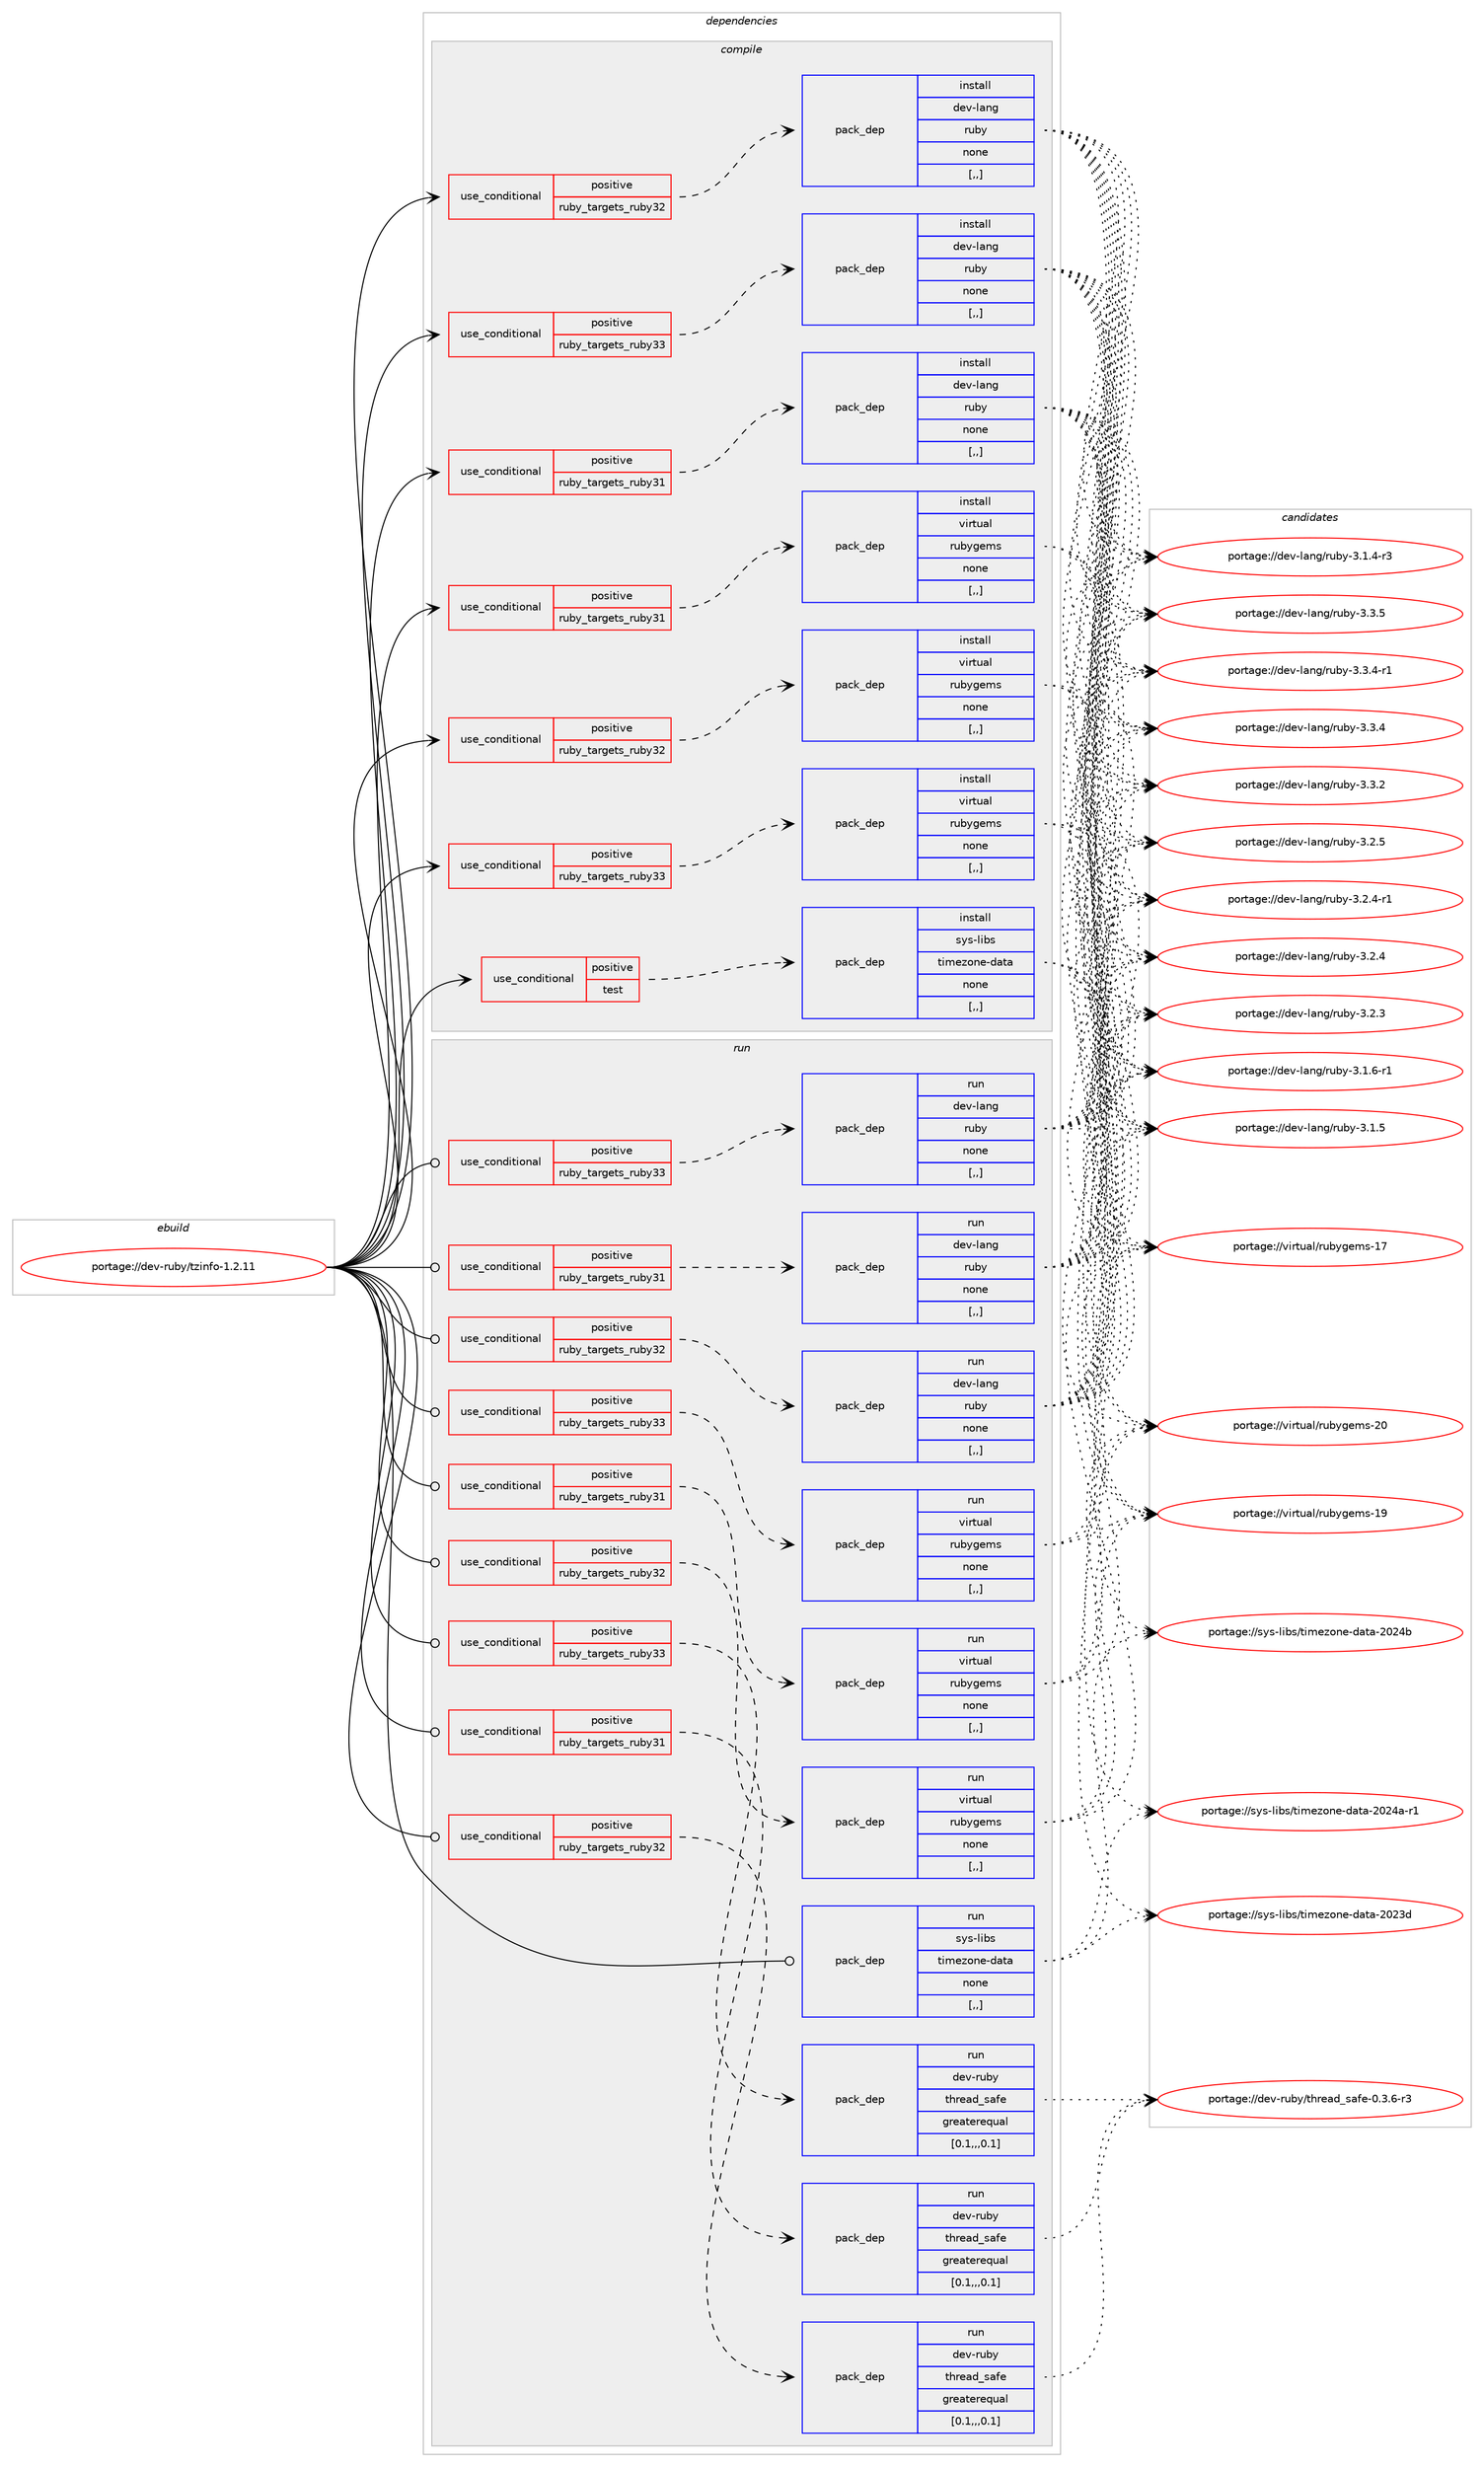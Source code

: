 digraph prolog {

# *************
# Graph options
# *************

newrank=true;
concentrate=true;
compound=true;
graph [rankdir=LR,fontname=Helvetica,fontsize=10,ranksep=1.5];#, ranksep=2.5, nodesep=0.2];
edge  [arrowhead=vee];
node  [fontname=Helvetica,fontsize=10];

# **********
# The ebuild
# **********

subgraph cluster_leftcol {
color=gray;
label=<<i>ebuild</i>>;
id [label="portage://dev-ruby/tzinfo-1.2.11", color=red, width=4, href="../dev-ruby/tzinfo-1.2.11.svg"];
}

# ****************
# The dependencies
# ****************

subgraph cluster_midcol {
color=gray;
label=<<i>dependencies</i>>;
subgraph cluster_compile {
fillcolor="#eeeeee";
style=filled;
label=<<i>compile</i>>;
subgraph cond189567 {
dependency703520 [label=<<TABLE BORDER="0" CELLBORDER="1" CELLSPACING="0" CELLPADDING="4"><TR><TD ROWSPAN="3" CELLPADDING="10">use_conditional</TD></TR><TR><TD>positive</TD></TR><TR><TD>ruby_targets_ruby31</TD></TR></TABLE>>, shape=none, color=red];
subgraph pack508969 {
dependency703521 [label=<<TABLE BORDER="0" CELLBORDER="1" CELLSPACING="0" CELLPADDING="4" WIDTH="220"><TR><TD ROWSPAN="6" CELLPADDING="30">pack_dep</TD></TR><TR><TD WIDTH="110">install</TD></TR><TR><TD>dev-lang</TD></TR><TR><TD>ruby</TD></TR><TR><TD>none</TD></TR><TR><TD>[,,]</TD></TR></TABLE>>, shape=none, color=blue];
}
dependency703520:e -> dependency703521:w [weight=20,style="dashed",arrowhead="vee"];
}
id:e -> dependency703520:w [weight=20,style="solid",arrowhead="vee"];
subgraph cond189568 {
dependency703522 [label=<<TABLE BORDER="0" CELLBORDER="1" CELLSPACING="0" CELLPADDING="4"><TR><TD ROWSPAN="3" CELLPADDING="10">use_conditional</TD></TR><TR><TD>positive</TD></TR><TR><TD>ruby_targets_ruby31</TD></TR></TABLE>>, shape=none, color=red];
subgraph pack508970 {
dependency703523 [label=<<TABLE BORDER="0" CELLBORDER="1" CELLSPACING="0" CELLPADDING="4" WIDTH="220"><TR><TD ROWSPAN="6" CELLPADDING="30">pack_dep</TD></TR><TR><TD WIDTH="110">install</TD></TR><TR><TD>virtual</TD></TR><TR><TD>rubygems</TD></TR><TR><TD>none</TD></TR><TR><TD>[,,]</TD></TR></TABLE>>, shape=none, color=blue];
}
dependency703522:e -> dependency703523:w [weight=20,style="dashed",arrowhead="vee"];
}
id:e -> dependency703522:w [weight=20,style="solid",arrowhead="vee"];
subgraph cond189569 {
dependency703524 [label=<<TABLE BORDER="0" CELLBORDER="1" CELLSPACING="0" CELLPADDING="4"><TR><TD ROWSPAN="3" CELLPADDING="10">use_conditional</TD></TR><TR><TD>positive</TD></TR><TR><TD>ruby_targets_ruby32</TD></TR></TABLE>>, shape=none, color=red];
subgraph pack508971 {
dependency703525 [label=<<TABLE BORDER="0" CELLBORDER="1" CELLSPACING="0" CELLPADDING="4" WIDTH="220"><TR><TD ROWSPAN="6" CELLPADDING="30">pack_dep</TD></TR><TR><TD WIDTH="110">install</TD></TR><TR><TD>dev-lang</TD></TR><TR><TD>ruby</TD></TR><TR><TD>none</TD></TR><TR><TD>[,,]</TD></TR></TABLE>>, shape=none, color=blue];
}
dependency703524:e -> dependency703525:w [weight=20,style="dashed",arrowhead="vee"];
}
id:e -> dependency703524:w [weight=20,style="solid",arrowhead="vee"];
subgraph cond189570 {
dependency703526 [label=<<TABLE BORDER="0" CELLBORDER="1" CELLSPACING="0" CELLPADDING="4"><TR><TD ROWSPAN="3" CELLPADDING="10">use_conditional</TD></TR><TR><TD>positive</TD></TR><TR><TD>ruby_targets_ruby32</TD></TR></TABLE>>, shape=none, color=red];
subgraph pack508972 {
dependency703527 [label=<<TABLE BORDER="0" CELLBORDER="1" CELLSPACING="0" CELLPADDING="4" WIDTH="220"><TR><TD ROWSPAN="6" CELLPADDING="30">pack_dep</TD></TR><TR><TD WIDTH="110">install</TD></TR><TR><TD>virtual</TD></TR><TR><TD>rubygems</TD></TR><TR><TD>none</TD></TR><TR><TD>[,,]</TD></TR></TABLE>>, shape=none, color=blue];
}
dependency703526:e -> dependency703527:w [weight=20,style="dashed",arrowhead="vee"];
}
id:e -> dependency703526:w [weight=20,style="solid",arrowhead="vee"];
subgraph cond189571 {
dependency703528 [label=<<TABLE BORDER="0" CELLBORDER="1" CELLSPACING="0" CELLPADDING="4"><TR><TD ROWSPAN="3" CELLPADDING="10">use_conditional</TD></TR><TR><TD>positive</TD></TR><TR><TD>ruby_targets_ruby33</TD></TR></TABLE>>, shape=none, color=red];
subgraph pack508973 {
dependency703529 [label=<<TABLE BORDER="0" CELLBORDER="1" CELLSPACING="0" CELLPADDING="4" WIDTH="220"><TR><TD ROWSPAN="6" CELLPADDING="30">pack_dep</TD></TR><TR><TD WIDTH="110">install</TD></TR><TR><TD>dev-lang</TD></TR><TR><TD>ruby</TD></TR><TR><TD>none</TD></TR><TR><TD>[,,]</TD></TR></TABLE>>, shape=none, color=blue];
}
dependency703528:e -> dependency703529:w [weight=20,style="dashed",arrowhead="vee"];
}
id:e -> dependency703528:w [weight=20,style="solid",arrowhead="vee"];
subgraph cond189572 {
dependency703530 [label=<<TABLE BORDER="0" CELLBORDER="1" CELLSPACING="0" CELLPADDING="4"><TR><TD ROWSPAN="3" CELLPADDING="10">use_conditional</TD></TR><TR><TD>positive</TD></TR><TR><TD>ruby_targets_ruby33</TD></TR></TABLE>>, shape=none, color=red];
subgraph pack508974 {
dependency703531 [label=<<TABLE BORDER="0" CELLBORDER="1" CELLSPACING="0" CELLPADDING="4" WIDTH="220"><TR><TD ROWSPAN="6" CELLPADDING="30">pack_dep</TD></TR><TR><TD WIDTH="110">install</TD></TR><TR><TD>virtual</TD></TR><TR><TD>rubygems</TD></TR><TR><TD>none</TD></TR><TR><TD>[,,]</TD></TR></TABLE>>, shape=none, color=blue];
}
dependency703530:e -> dependency703531:w [weight=20,style="dashed",arrowhead="vee"];
}
id:e -> dependency703530:w [weight=20,style="solid",arrowhead="vee"];
subgraph cond189573 {
dependency703532 [label=<<TABLE BORDER="0" CELLBORDER="1" CELLSPACING="0" CELLPADDING="4"><TR><TD ROWSPAN="3" CELLPADDING="10">use_conditional</TD></TR><TR><TD>positive</TD></TR><TR><TD>test</TD></TR></TABLE>>, shape=none, color=red];
subgraph pack508975 {
dependency703533 [label=<<TABLE BORDER="0" CELLBORDER="1" CELLSPACING="0" CELLPADDING="4" WIDTH="220"><TR><TD ROWSPAN="6" CELLPADDING="30">pack_dep</TD></TR><TR><TD WIDTH="110">install</TD></TR><TR><TD>sys-libs</TD></TR><TR><TD>timezone-data</TD></TR><TR><TD>none</TD></TR><TR><TD>[,,]</TD></TR></TABLE>>, shape=none, color=blue];
}
dependency703532:e -> dependency703533:w [weight=20,style="dashed",arrowhead="vee"];
}
id:e -> dependency703532:w [weight=20,style="solid",arrowhead="vee"];
}
subgraph cluster_compileandrun {
fillcolor="#eeeeee";
style=filled;
label=<<i>compile and run</i>>;
}
subgraph cluster_run {
fillcolor="#eeeeee";
style=filled;
label=<<i>run</i>>;
subgraph cond189574 {
dependency703534 [label=<<TABLE BORDER="0" CELLBORDER="1" CELLSPACING="0" CELLPADDING="4"><TR><TD ROWSPAN="3" CELLPADDING="10">use_conditional</TD></TR><TR><TD>positive</TD></TR><TR><TD>ruby_targets_ruby31</TD></TR></TABLE>>, shape=none, color=red];
subgraph pack508976 {
dependency703535 [label=<<TABLE BORDER="0" CELLBORDER="1" CELLSPACING="0" CELLPADDING="4" WIDTH="220"><TR><TD ROWSPAN="6" CELLPADDING="30">pack_dep</TD></TR><TR><TD WIDTH="110">run</TD></TR><TR><TD>dev-lang</TD></TR><TR><TD>ruby</TD></TR><TR><TD>none</TD></TR><TR><TD>[,,]</TD></TR></TABLE>>, shape=none, color=blue];
}
dependency703534:e -> dependency703535:w [weight=20,style="dashed",arrowhead="vee"];
}
id:e -> dependency703534:w [weight=20,style="solid",arrowhead="odot"];
subgraph cond189575 {
dependency703536 [label=<<TABLE BORDER="0" CELLBORDER="1" CELLSPACING="0" CELLPADDING="4"><TR><TD ROWSPAN="3" CELLPADDING="10">use_conditional</TD></TR><TR><TD>positive</TD></TR><TR><TD>ruby_targets_ruby31</TD></TR></TABLE>>, shape=none, color=red];
subgraph pack508977 {
dependency703537 [label=<<TABLE BORDER="0" CELLBORDER="1" CELLSPACING="0" CELLPADDING="4" WIDTH="220"><TR><TD ROWSPAN="6" CELLPADDING="30">pack_dep</TD></TR><TR><TD WIDTH="110">run</TD></TR><TR><TD>dev-ruby</TD></TR><TR><TD>thread_safe</TD></TR><TR><TD>greaterequal</TD></TR><TR><TD>[0.1,,,0.1]</TD></TR></TABLE>>, shape=none, color=blue];
}
dependency703536:e -> dependency703537:w [weight=20,style="dashed",arrowhead="vee"];
}
id:e -> dependency703536:w [weight=20,style="solid",arrowhead="odot"];
subgraph cond189576 {
dependency703538 [label=<<TABLE BORDER="0" CELLBORDER="1" CELLSPACING="0" CELLPADDING="4"><TR><TD ROWSPAN="3" CELLPADDING="10">use_conditional</TD></TR><TR><TD>positive</TD></TR><TR><TD>ruby_targets_ruby31</TD></TR></TABLE>>, shape=none, color=red];
subgraph pack508978 {
dependency703539 [label=<<TABLE BORDER="0" CELLBORDER="1" CELLSPACING="0" CELLPADDING="4" WIDTH="220"><TR><TD ROWSPAN="6" CELLPADDING="30">pack_dep</TD></TR><TR><TD WIDTH="110">run</TD></TR><TR><TD>virtual</TD></TR><TR><TD>rubygems</TD></TR><TR><TD>none</TD></TR><TR><TD>[,,]</TD></TR></TABLE>>, shape=none, color=blue];
}
dependency703538:e -> dependency703539:w [weight=20,style="dashed",arrowhead="vee"];
}
id:e -> dependency703538:w [weight=20,style="solid",arrowhead="odot"];
subgraph cond189577 {
dependency703540 [label=<<TABLE BORDER="0" CELLBORDER="1" CELLSPACING="0" CELLPADDING="4"><TR><TD ROWSPAN="3" CELLPADDING="10">use_conditional</TD></TR><TR><TD>positive</TD></TR><TR><TD>ruby_targets_ruby32</TD></TR></TABLE>>, shape=none, color=red];
subgraph pack508979 {
dependency703541 [label=<<TABLE BORDER="0" CELLBORDER="1" CELLSPACING="0" CELLPADDING="4" WIDTH="220"><TR><TD ROWSPAN="6" CELLPADDING="30">pack_dep</TD></TR><TR><TD WIDTH="110">run</TD></TR><TR><TD>dev-lang</TD></TR><TR><TD>ruby</TD></TR><TR><TD>none</TD></TR><TR><TD>[,,]</TD></TR></TABLE>>, shape=none, color=blue];
}
dependency703540:e -> dependency703541:w [weight=20,style="dashed",arrowhead="vee"];
}
id:e -> dependency703540:w [weight=20,style="solid",arrowhead="odot"];
subgraph cond189578 {
dependency703542 [label=<<TABLE BORDER="0" CELLBORDER="1" CELLSPACING="0" CELLPADDING="4"><TR><TD ROWSPAN="3" CELLPADDING="10">use_conditional</TD></TR><TR><TD>positive</TD></TR><TR><TD>ruby_targets_ruby32</TD></TR></TABLE>>, shape=none, color=red];
subgraph pack508980 {
dependency703543 [label=<<TABLE BORDER="0" CELLBORDER="1" CELLSPACING="0" CELLPADDING="4" WIDTH="220"><TR><TD ROWSPAN="6" CELLPADDING="30">pack_dep</TD></TR><TR><TD WIDTH="110">run</TD></TR><TR><TD>dev-ruby</TD></TR><TR><TD>thread_safe</TD></TR><TR><TD>greaterequal</TD></TR><TR><TD>[0.1,,,0.1]</TD></TR></TABLE>>, shape=none, color=blue];
}
dependency703542:e -> dependency703543:w [weight=20,style="dashed",arrowhead="vee"];
}
id:e -> dependency703542:w [weight=20,style="solid",arrowhead="odot"];
subgraph cond189579 {
dependency703544 [label=<<TABLE BORDER="0" CELLBORDER="1" CELLSPACING="0" CELLPADDING="4"><TR><TD ROWSPAN="3" CELLPADDING="10">use_conditional</TD></TR><TR><TD>positive</TD></TR><TR><TD>ruby_targets_ruby32</TD></TR></TABLE>>, shape=none, color=red];
subgraph pack508981 {
dependency703545 [label=<<TABLE BORDER="0" CELLBORDER="1" CELLSPACING="0" CELLPADDING="4" WIDTH="220"><TR><TD ROWSPAN="6" CELLPADDING="30">pack_dep</TD></TR><TR><TD WIDTH="110">run</TD></TR><TR><TD>virtual</TD></TR><TR><TD>rubygems</TD></TR><TR><TD>none</TD></TR><TR><TD>[,,]</TD></TR></TABLE>>, shape=none, color=blue];
}
dependency703544:e -> dependency703545:w [weight=20,style="dashed",arrowhead="vee"];
}
id:e -> dependency703544:w [weight=20,style="solid",arrowhead="odot"];
subgraph cond189580 {
dependency703546 [label=<<TABLE BORDER="0" CELLBORDER="1" CELLSPACING="0" CELLPADDING="4"><TR><TD ROWSPAN="3" CELLPADDING="10">use_conditional</TD></TR><TR><TD>positive</TD></TR><TR><TD>ruby_targets_ruby33</TD></TR></TABLE>>, shape=none, color=red];
subgraph pack508982 {
dependency703547 [label=<<TABLE BORDER="0" CELLBORDER="1" CELLSPACING="0" CELLPADDING="4" WIDTH="220"><TR><TD ROWSPAN="6" CELLPADDING="30">pack_dep</TD></TR><TR><TD WIDTH="110">run</TD></TR><TR><TD>dev-lang</TD></TR><TR><TD>ruby</TD></TR><TR><TD>none</TD></TR><TR><TD>[,,]</TD></TR></TABLE>>, shape=none, color=blue];
}
dependency703546:e -> dependency703547:w [weight=20,style="dashed",arrowhead="vee"];
}
id:e -> dependency703546:w [weight=20,style="solid",arrowhead="odot"];
subgraph cond189581 {
dependency703548 [label=<<TABLE BORDER="0" CELLBORDER="1" CELLSPACING="0" CELLPADDING="4"><TR><TD ROWSPAN="3" CELLPADDING="10">use_conditional</TD></TR><TR><TD>positive</TD></TR><TR><TD>ruby_targets_ruby33</TD></TR></TABLE>>, shape=none, color=red];
subgraph pack508983 {
dependency703549 [label=<<TABLE BORDER="0" CELLBORDER="1" CELLSPACING="0" CELLPADDING="4" WIDTH="220"><TR><TD ROWSPAN="6" CELLPADDING="30">pack_dep</TD></TR><TR><TD WIDTH="110">run</TD></TR><TR><TD>dev-ruby</TD></TR><TR><TD>thread_safe</TD></TR><TR><TD>greaterequal</TD></TR><TR><TD>[0.1,,,0.1]</TD></TR></TABLE>>, shape=none, color=blue];
}
dependency703548:e -> dependency703549:w [weight=20,style="dashed",arrowhead="vee"];
}
id:e -> dependency703548:w [weight=20,style="solid",arrowhead="odot"];
subgraph cond189582 {
dependency703550 [label=<<TABLE BORDER="0" CELLBORDER="1" CELLSPACING="0" CELLPADDING="4"><TR><TD ROWSPAN="3" CELLPADDING="10">use_conditional</TD></TR><TR><TD>positive</TD></TR><TR><TD>ruby_targets_ruby33</TD></TR></TABLE>>, shape=none, color=red];
subgraph pack508984 {
dependency703551 [label=<<TABLE BORDER="0" CELLBORDER="1" CELLSPACING="0" CELLPADDING="4" WIDTH="220"><TR><TD ROWSPAN="6" CELLPADDING="30">pack_dep</TD></TR><TR><TD WIDTH="110">run</TD></TR><TR><TD>virtual</TD></TR><TR><TD>rubygems</TD></TR><TR><TD>none</TD></TR><TR><TD>[,,]</TD></TR></TABLE>>, shape=none, color=blue];
}
dependency703550:e -> dependency703551:w [weight=20,style="dashed",arrowhead="vee"];
}
id:e -> dependency703550:w [weight=20,style="solid",arrowhead="odot"];
subgraph pack508985 {
dependency703552 [label=<<TABLE BORDER="0" CELLBORDER="1" CELLSPACING="0" CELLPADDING="4" WIDTH="220"><TR><TD ROWSPAN="6" CELLPADDING="30">pack_dep</TD></TR><TR><TD WIDTH="110">run</TD></TR><TR><TD>sys-libs</TD></TR><TR><TD>timezone-data</TD></TR><TR><TD>none</TD></TR><TR><TD>[,,]</TD></TR></TABLE>>, shape=none, color=blue];
}
id:e -> dependency703552:w [weight=20,style="solid",arrowhead="odot"];
}
}

# **************
# The candidates
# **************

subgraph cluster_choices {
rank=same;
color=gray;
label=<<i>candidates</i>>;

subgraph choice508969 {
color=black;
nodesep=1;
choice10010111845108971101034711411798121455146514653 [label="portage://dev-lang/ruby-3.3.5", color=red, width=4,href="../dev-lang/ruby-3.3.5.svg"];
choice100101118451089711010347114117981214551465146524511449 [label="portage://dev-lang/ruby-3.3.4-r1", color=red, width=4,href="../dev-lang/ruby-3.3.4-r1.svg"];
choice10010111845108971101034711411798121455146514652 [label="portage://dev-lang/ruby-3.3.4", color=red, width=4,href="../dev-lang/ruby-3.3.4.svg"];
choice10010111845108971101034711411798121455146514650 [label="portage://dev-lang/ruby-3.3.2", color=red, width=4,href="../dev-lang/ruby-3.3.2.svg"];
choice10010111845108971101034711411798121455146504653 [label="portage://dev-lang/ruby-3.2.5", color=red, width=4,href="../dev-lang/ruby-3.2.5.svg"];
choice100101118451089711010347114117981214551465046524511449 [label="portage://dev-lang/ruby-3.2.4-r1", color=red, width=4,href="../dev-lang/ruby-3.2.4-r1.svg"];
choice10010111845108971101034711411798121455146504652 [label="portage://dev-lang/ruby-3.2.4", color=red, width=4,href="../dev-lang/ruby-3.2.4.svg"];
choice10010111845108971101034711411798121455146504651 [label="portage://dev-lang/ruby-3.2.3", color=red, width=4,href="../dev-lang/ruby-3.2.3.svg"];
choice100101118451089711010347114117981214551464946544511449 [label="portage://dev-lang/ruby-3.1.6-r1", color=red, width=4,href="../dev-lang/ruby-3.1.6-r1.svg"];
choice10010111845108971101034711411798121455146494653 [label="portage://dev-lang/ruby-3.1.5", color=red, width=4,href="../dev-lang/ruby-3.1.5.svg"];
choice100101118451089711010347114117981214551464946524511451 [label="portage://dev-lang/ruby-3.1.4-r3", color=red, width=4,href="../dev-lang/ruby-3.1.4-r3.svg"];
dependency703521:e -> choice10010111845108971101034711411798121455146514653:w [style=dotted,weight="100"];
dependency703521:e -> choice100101118451089711010347114117981214551465146524511449:w [style=dotted,weight="100"];
dependency703521:e -> choice10010111845108971101034711411798121455146514652:w [style=dotted,weight="100"];
dependency703521:e -> choice10010111845108971101034711411798121455146514650:w [style=dotted,weight="100"];
dependency703521:e -> choice10010111845108971101034711411798121455146504653:w [style=dotted,weight="100"];
dependency703521:e -> choice100101118451089711010347114117981214551465046524511449:w [style=dotted,weight="100"];
dependency703521:e -> choice10010111845108971101034711411798121455146504652:w [style=dotted,weight="100"];
dependency703521:e -> choice10010111845108971101034711411798121455146504651:w [style=dotted,weight="100"];
dependency703521:e -> choice100101118451089711010347114117981214551464946544511449:w [style=dotted,weight="100"];
dependency703521:e -> choice10010111845108971101034711411798121455146494653:w [style=dotted,weight="100"];
dependency703521:e -> choice100101118451089711010347114117981214551464946524511451:w [style=dotted,weight="100"];
}
subgraph choice508970 {
color=black;
nodesep=1;
choice118105114116117971084711411798121103101109115455048 [label="portage://virtual/rubygems-20", color=red, width=4,href="../virtual/rubygems-20.svg"];
choice118105114116117971084711411798121103101109115454957 [label="portage://virtual/rubygems-19", color=red, width=4,href="../virtual/rubygems-19.svg"];
choice118105114116117971084711411798121103101109115454955 [label="portage://virtual/rubygems-17", color=red, width=4,href="../virtual/rubygems-17.svg"];
dependency703523:e -> choice118105114116117971084711411798121103101109115455048:w [style=dotted,weight="100"];
dependency703523:e -> choice118105114116117971084711411798121103101109115454957:w [style=dotted,weight="100"];
dependency703523:e -> choice118105114116117971084711411798121103101109115454955:w [style=dotted,weight="100"];
}
subgraph choice508971 {
color=black;
nodesep=1;
choice10010111845108971101034711411798121455146514653 [label="portage://dev-lang/ruby-3.3.5", color=red, width=4,href="../dev-lang/ruby-3.3.5.svg"];
choice100101118451089711010347114117981214551465146524511449 [label="portage://dev-lang/ruby-3.3.4-r1", color=red, width=4,href="../dev-lang/ruby-3.3.4-r1.svg"];
choice10010111845108971101034711411798121455146514652 [label="portage://dev-lang/ruby-3.3.4", color=red, width=4,href="../dev-lang/ruby-3.3.4.svg"];
choice10010111845108971101034711411798121455146514650 [label="portage://dev-lang/ruby-3.3.2", color=red, width=4,href="../dev-lang/ruby-3.3.2.svg"];
choice10010111845108971101034711411798121455146504653 [label="portage://dev-lang/ruby-3.2.5", color=red, width=4,href="../dev-lang/ruby-3.2.5.svg"];
choice100101118451089711010347114117981214551465046524511449 [label="portage://dev-lang/ruby-3.2.4-r1", color=red, width=4,href="../dev-lang/ruby-3.2.4-r1.svg"];
choice10010111845108971101034711411798121455146504652 [label="portage://dev-lang/ruby-3.2.4", color=red, width=4,href="../dev-lang/ruby-3.2.4.svg"];
choice10010111845108971101034711411798121455146504651 [label="portage://dev-lang/ruby-3.2.3", color=red, width=4,href="../dev-lang/ruby-3.2.3.svg"];
choice100101118451089711010347114117981214551464946544511449 [label="portage://dev-lang/ruby-3.1.6-r1", color=red, width=4,href="../dev-lang/ruby-3.1.6-r1.svg"];
choice10010111845108971101034711411798121455146494653 [label="portage://dev-lang/ruby-3.1.5", color=red, width=4,href="../dev-lang/ruby-3.1.5.svg"];
choice100101118451089711010347114117981214551464946524511451 [label="portage://dev-lang/ruby-3.1.4-r3", color=red, width=4,href="../dev-lang/ruby-3.1.4-r3.svg"];
dependency703525:e -> choice10010111845108971101034711411798121455146514653:w [style=dotted,weight="100"];
dependency703525:e -> choice100101118451089711010347114117981214551465146524511449:w [style=dotted,weight="100"];
dependency703525:e -> choice10010111845108971101034711411798121455146514652:w [style=dotted,weight="100"];
dependency703525:e -> choice10010111845108971101034711411798121455146514650:w [style=dotted,weight="100"];
dependency703525:e -> choice10010111845108971101034711411798121455146504653:w [style=dotted,weight="100"];
dependency703525:e -> choice100101118451089711010347114117981214551465046524511449:w [style=dotted,weight="100"];
dependency703525:e -> choice10010111845108971101034711411798121455146504652:w [style=dotted,weight="100"];
dependency703525:e -> choice10010111845108971101034711411798121455146504651:w [style=dotted,weight="100"];
dependency703525:e -> choice100101118451089711010347114117981214551464946544511449:w [style=dotted,weight="100"];
dependency703525:e -> choice10010111845108971101034711411798121455146494653:w [style=dotted,weight="100"];
dependency703525:e -> choice100101118451089711010347114117981214551464946524511451:w [style=dotted,weight="100"];
}
subgraph choice508972 {
color=black;
nodesep=1;
choice118105114116117971084711411798121103101109115455048 [label="portage://virtual/rubygems-20", color=red, width=4,href="../virtual/rubygems-20.svg"];
choice118105114116117971084711411798121103101109115454957 [label="portage://virtual/rubygems-19", color=red, width=4,href="../virtual/rubygems-19.svg"];
choice118105114116117971084711411798121103101109115454955 [label="portage://virtual/rubygems-17", color=red, width=4,href="../virtual/rubygems-17.svg"];
dependency703527:e -> choice118105114116117971084711411798121103101109115455048:w [style=dotted,weight="100"];
dependency703527:e -> choice118105114116117971084711411798121103101109115454957:w [style=dotted,weight="100"];
dependency703527:e -> choice118105114116117971084711411798121103101109115454955:w [style=dotted,weight="100"];
}
subgraph choice508973 {
color=black;
nodesep=1;
choice10010111845108971101034711411798121455146514653 [label="portage://dev-lang/ruby-3.3.5", color=red, width=4,href="../dev-lang/ruby-3.3.5.svg"];
choice100101118451089711010347114117981214551465146524511449 [label="portage://dev-lang/ruby-3.3.4-r1", color=red, width=4,href="../dev-lang/ruby-3.3.4-r1.svg"];
choice10010111845108971101034711411798121455146514652 [label="portage://dev-lang/ruby-3.3.4", color=red, width=4,href="../dev-lang/ruby-3.3.4.svg"];
choice10010111845108971101034711411798121455146514650 [label="portage://dev-lang/ruby-3.3.2", color=red, width=4,href="../dev-lang/ruby-3.3.2.svg"];
choice10010111845108971101034711411798121455146504653 [label="portage://dev-lang/ruby-3.2.5", color=red, width=4,href="../dev-lang/ruby-3.2.5.svg"];
choice100101118451089711010347114117981214551465046524511449 [label="portage://dev-lang/ruby-3.2.4-r1", color=red, width=4,href="../dev-lang/ruby-3.2.4-r1.svg"];
choice10010111845108971101034711411798121455146504652 [label="portage://dev-lang/ruby-3.2.4", color=red, width=4,href="../dev-lang/ruby-3.2.4.svg"];
choice10010111845108971101034711411798121455146504651 [label="portage://dev-lang/ruby-3.2.3", color=red, width=4,href="../dev-lang/ruby-3.2.3.svg"];
choice100101118451089711010347114117981214551464946544511449 [label="portage://dev-lang/ruby-3.1.6-r1", color=red, width=4,href="../dev-lang/ruby-3.1.6-r1.svg"];
choice10010111845108971101034711411798121455146494653 [label="portage://dev-lang/ruby-3.1.5", color=red, width=4,href="../dev-lang/ruby-3.1.5.svg"];
choice100101118451089711010347114117981214551464946524511451 [label="portage://dev-lang/ruby-3.1.4-r3", color=red, width=4,href="../dev-lang/ruby-3.1.4-r3.svg"];
dependency703529:e -> choice10010111845108971101034711411798121455146514653:w [style=dotted,weight="100"];
dependency703529:e -> choice100101118451089711010347114117981214551465146524511449:w [style=dotted,weight="100"];
dependency703529:e -> choice10010111845108971101034711411798121455146514652:w [style=dotted,weight="100"];
dependency703529:e -> choice10010111845108971101034711411798121455146514650:w [style=dotted,weight="100"];
dependency703529:e -> choice10010111845108971101034711411798121455146504653:w [style=dotted,weight="100"];
dependency703529:e -> choice100101118451089711010347114117981214551465046524511449:w [style=dotted,weight="100"];
dependency703529:e -> choice10010111845108971101034711411798121455146504652:w [style=dotted,weight="100"];
dependency703529:e -> choice10010111845108971101034711411798121455146504651:w [style=dotted,weight="100"];
dependency703529:e -> choice100101118451089711010347114117981214551464946544511449:w [style=dotted,weight="100"];
dependency703529:e -> choice10010111845108971101034711411798121455146494653:w [style=dotted,weight="100"];
dependency703529:e -> choice100101118451089711010347114117981214551464946524511451:w [style=dotted,weight="100"];
}
subgraph choice508974 {
color=black;
nodesep=1;
choice118105114116117971084711411798121103101109115455048 [label="portage://virtual/rubygems-20", color=red, width=4,href="../virtual/rubygems-20.svg"];
choice118105114116117971084711411798121103101109115454957 [label="portage://virtual/rubygems-19", color=red, width=4,href="../virtual/rubygems-19.svg"];
choice118105114116117971084711411798121103101109115454955 [label="portage://virtual/rubygems-17", color=red, width=4,href="../virtual/rubygems-17.svg"];
dependency703531:e -> choice118105114116117971084711411798121103101109115455048:w [style=dotted,weight="100"];
dependency703531:e -> choice118105114116117971084711411798121103101109115454957:w [style=dotted,weight="100"];
dependency703531:e -> choice118105114116117971084711411798121103101109115454955:w [style=dotted,weight="100"];
}
subgraph choice508975 {
color=black;
nodesep=1;
choice115121115451081059811547116105109101122111110101451009711697455048505298 [label="portage://sys-libs/timezone-data-2024b", color=red, width=4,href="../sys-libs/timezone-data-2024b.svg"];
choice1151211154510810598115471161051091011221111101014510097116974550485052974511449 [label="portage://sys-libs/timezone-data-2024a-r1", color=red, width=4,href="../sys-libs/timezone-data-2024a-r1.svg"];
choice1151211154510810598115471161051091011221111101014510097116974550485051100 [label="portage://sys-libs/timezone-data-2023d", color=red, width=4,href="../sys-libs/timezone-data-2023d.svg"];
dependency703533:e -> choice115121115451081059811547116105109101122111110101451009711697455048505298:w [style=dotted,weight="100"];
dependency703533:e -> choice1151211154510810598115471161051091011221111101014510097116974550485052974511449:w [style=dotted,weight="100"];
dependency703533:e -> choice1151211154510810598115471161051091011221111101014510097116974550485051100:w [style=dotted,weight="100"];
}
subgraph choice508976 {
color=black;
nodesep=1;
choice10010111845108971101034711411798121455146514653 [label="portage://dev-lang/ruby-3.3.5", color=red, width=4,href="../dev-lang/ruby-3.3.5.svg"];
choice100101118451089711010347114117981214551465146524511449 [label="portage://dev-lang/ruby-3.3.4-r1", color=red, width=4,href="../dev-lang/ruby-3.3.4-r1.svg"];
choice10010111845108971101034711411798121455146514652 [label="portage://dev-lang/ruby-3.3.4", color=red, width=4,href="../dev-lang/ruby-3.3.4.svg"];
choice10010111845108971101034711411798121455146514650 [label="portage://dev-lang/ruby-3.3.2", color=red, width=4,href="../dev-lang/ruby-3.3.2.svg"];
choice10010111845108971101034711411798121455146504653 [label="portage://dev-lang/ruby-3.2.5", color=red, width=4,href="../dev-lang/ruby-3.2.5.svg"];
choice100101118451089711010347114117981214551465046524511449 [label="portage://dev-lang/ruby-3.2.4-r1", color=red, width=4,href="../dev-lang/ruby-3.2.4-r1.svg"];
choice10010111845108971101034711411798121455146504652 [label="portage://dev-lang/ruby-3.2.4", color=red, width=4,href="../dev-lang/ruby-3.2.4.svg"];
choice10010111845108971101034711411798121455146504651 [label="portage://dev-lang/ruby-3.2.3", color=red, width=4,href="../dev-lang/ruby-3.2.3.svg"];
choice100101118451089711010347114117981214551464946544511449 [label="portage://dev-lang/ruby-3.1.6-r1", color=red, width=4,href="../dev-lang/ruby-3.1.6-r1.svg"];
choice10010111845108971101034711411798121455146494653 [label="portage://dev-lang/ruby-3.1.5", color=red, width=4,href="../dev-lang/ruby-3.1.5.svg"];
choice100101118451089711010347114117981214551464946524511451 [label="portage://dev-lang/ruby-3.1.4-r3", color=red, width=4,href="../dev-lang/ruby-3.1.4-r3.svg"];
dependency703535:e -> choice10010111845108971101034711411798121455146514653:w [style=dotted,weight="100"];
dependency703535:e -> choice100101118451089711010347114117981214551465146524511449:w [style=dotted,weight="100"];
dependency703535:e -> choice10010111845108971101034711411798121455146514652:w [style=dotted,weight="100"];
dependency703535:e -> choice10010111845108971101034711411798121455146514650:w [style=dotted,weight="100"];
dependency703535:e -> choice10010111845108971101034711411798121455146504653:w [style=dotted,weight="100"];
dependency703535:e -> choice100101118451089711010347114117981214551465046524511449:w [style=dotted,weight="100"];
dependency703535:e -> choice10010111845108971101034711411798121455146504652:w [style=dotted,weight="100"];
dependency703535:e -> choice10010111845108971101034711411798121455146504651:w [style=dotted,weight="100"];
dependency703535:e -> choice100101118451089711010347114117981214551464946544511449:w [style=dotted,weight="100"];
dependency703535:e -> choice10010111845108971101034711411798121455146494653:w [style=dotted,weight="100"];
dependency703535:e -> choice100101118451089711010347114117981214551464946524511451:w [style=dotted,weight="100"];
}
subgraph choice508977 {
color=black;
nodesep=1;
choice1001011184511411798121471161041141019710095115971021014548465146544511451 [label="portage://dev-ruby/thread_safe-0.3.6-r3", color=red, width=4,href="../dev-ruby/thread_safe-0.3.6-r3.svg"];
dependency703537:e -> choice1001011184511411798121471161041141019710095115971021014548465146544511451:w [style=dotted,weight="100"];
}
subgraph choice508978 {
color=black;
nodesep=1;
choice118105114116117971084711411798121103101109115455048 [label="portage://virtual/rubygems-20", color=red, width=4,href="../virtual/rubygems-20.svg"];
choice118105114116117971084711411798121103101109115454957 [label="portage://virtual/rubygems-19", color=red, width=4,href="../virtual/rubygems-19.svg"];
choice118105114116117971084711411798121103101109115454955 [label="portage://virtual/rubygems-17", color=red, width=4,href="../virtual/rubygems-17.svg"];
dependency703539:e -> choice118105114116117971084711411798121103101109115455048:w [style=dotted,weight="100"];
dependency703539:e -> choice118105114116117971084711411798121103101109115454957:w [style=dotted,weight="100"];
dependency703539:e -> choice118105114116117971084711411798121103101109115454955:w [style=dotted,weight="100"];
}
subgraph choice508979 {
color=black;
nodesep=1;
choice10010111845108971101034711411798121455146514653 [label="portage://dev-lang/ruby-3.3.5", color=red, width=4,href="../dev-lang/ruby-3.3.5.svg"];
choice100101118451089711010347114117981214551465146524511449 [label="portage://dev-lang/ruby-3.3.4-r1", color=red, width=4,href="../dev-lang/ruby-3.3.4-r1.svg"];
choice10010111845108971101034711411798121455146514652 [label="portage://dev-lang/ruby-3.3.4", color=red, width=4,href="../dev-lang/ruby-3.3.4.svg"];
choice10010111845108971101034711411798121455146514650 [label="portage://dev-lang/ruby-3.3.2", color=red, width=4,href="../dev-lang/ruby-3.3.2.svg"];
choice10010111845108971101034711411798121455146504653 [label="portage://dev-lang/ruby-3.2.5", color=red, width=4,href="../dev-lang/ruby-3.2.5.svg"];
choice100101118451089711010347114117981214551465046524511449 [label="portage://dev-lang/ruby-3.2.4-r1", color=red, width=4,href="../dev-lang/ruby-3.2.4-r1.svg"];
choice10010111845108971101034711411798121455146504652 [label="portage://dev-lang/ruby-3.2.4", color=red, width=4,href="../dev-lang/ruby-3.2.4.svg"];
choice10010111845108971101034711411798121455146504651 [label="portage://dev-lang/ruby-3.2.3", color=red, width=4,href="../dev-lang/ruby-3.2.3.svg"];
choice100101118451089711010347114117981214551464946544511449 [label="portage://dev-lang/ruby-3.1.6-r1", color=red, width=4,href="../dev-lang/ruby-3.1.6-r1.svg"];
choice10010111845108971101034711411798121455146494653 [label="portage://dev-lang/ruby-3.1.5", color=red, width=4,href="../dev-lang/ruby-3.1.5.svg"];
choice100101118451089711010347114117981214551464946524511451 [label="portage://dev-lang/ruby-3.1.4-r3", color=red, width=4,href="../dev-lang/ruby-3.1.4-r3.svg"];
dependency703541:e -> choice10010111845108971101034711411798121455146514653:w [style=dotted,weight="100"];
dependency703541:e -> choice100101118451089711010347114117981214551465146524511449:w [style=dotted,weight="100"];
dependency703541:e -> choice10010111845108971101034711411798121455146514652:w [style=dotted,weight="100"];
dependency703541:e -> choice10010111845108971101034711411798121455146514650:w [style=dotted,weight="100"];
dependency703541:e -> choice10010111845108971101034711411798121455146504653:w [style=dotted,weight="100"];
dependency703541:e -> choice100101118451089711010347114117981214551465046524511449:w [style=dotted,weight="100"];
dependency703541:e -> choice10010111845108971101034711411798121455146504652:w [style=dotted,weight="100"];
dependency703541:e -> choice10010111845108971101034711411798121455146504651:w [style=dotted,weight="100"];
dependency703541:e -> choice100101118451089711010347114117981214551464946544511449:w [style=dotted,weight="100"];
dependency703541:e -> choice10010111845108971101034711411798121455146494653:w [style=dotted,weight="100"];
dependency703541:e -> choice100101118451089711010347114117981214551464946524511451:w [style=dotted,weight="100"];
}
subgraph choice508980 {
color=black;
nodesep=1;
choice1001011184511411798121471161041141019710095115971021014548465146544511451 [label="portage://dev-ruby/thread_safe-0.3.6-r3", color=red, width=4,href="../dev-ruby/thread_safe-0.3.6-r3.svg"];
dependency703543:e -> choice1001011184511411798121471161041141019710095115971021014548465146544511451:w [style=dotted,weight="100"];
}
subgraph choice508981 {
color=black;
nodesep=1;
choice118105114116117971084711411798121103101109115455048 [label="portage://virtual/rubygems-20", color=red, width=4,href="../virtual/rubygems-20.svg"];
choice118105114116117971084711411798121103101109115454957 [label="portage://virtual/rubygems-19", color=red, width=4,href="../virtual/rubygems-19.svg"];
choice118105114116117971084711411798121103101109115454955 [label="portage://virtual/rubygems-17", color=red, width=4,href="../virtual/rubygems-17.svg"];
dependency703545:e -> choice118105114116117971084711411798121103101109115455048:w [style=dotted,weight="100"];
dependency703545:e -> choice118105114116117971084711411798121103101109115454957:w [style=dotted,weight="100"];
dependency703545:e -> choice118105114116117971084711411798121103101109115454955:w [style=dotted,weight="100"];
}
subgraph choice508982 {
color=black;
nodesep=1;
choice10010111845108971101034711411798121455146514653 [label="portage://dev-lang/ruby-3.3.5", color=red, width=4,href="../dev-lang/ruby-3.3.5.svg"];
choice100101118451089711010347114117981214551465146524511449 [label="portage://dev-lang/ruby-3.3.4-r1", color=red, width=4,href="../dev-lang/ruby-3.3.4-r1.svg"];
choice10010111845108971101034711411798121455146514652 [label="portage://dev-lang/ruby-3.3.4", color=red, width=4,href="../dev-lang/ruby-3.3.4.svg"];
choice10010111845108971101034711411798121455146514650 [label="portage://dev-lang/ruby-3.3.2", color=red, width=4,href="../dev-lang/ruby-3.3.2.svg"];
choice10010111845108971101034711411798121455146504653 [label="portage://dev-lang/ruby-3.2.5", color=red, width=4,href="../dev-lang/ruby-3.2.5.svg"];
choice100101118451089711010347114117981214551465046524511449 [label="portage://dev-lang/ruby-3.2.4-r1", color=red, width=4,href="../dev-lang/ruby-3.2.4-r1.svg"];
choice10010111845108971101034711411798121455146504652 [label="portage://dev-lang/ruby-3.2.4", color=red, width=4,href="../dev-lang/ruby-3.2.4.svg"];
choice10010111845108971101034711411798121455146504651 [label="portage://dev-lang/ruby-3.2.3", color=red, width=4,href="../dev-lang/ruby-3.2.3.svg"];
choice100101118451089711010347114117981214551464946544511449 [label="portage://dev-lang/ruby-3.1.6-r1", color=red, width=4,href="../dev-lang/ruby-3.1.6-r1.svg"];
choice10010111845108971101034711411798121455146494653 [label="portage://dev-lang/ruby-3.1.5", color=red, width=4,href="../dev-lang/ruby-3.1.5.svg"];
choice100101118451089711010347114117981214551464946524511451 [label="portage://dev-lang/ruby-3.1.4-r3", color=red, width=4,href="../dev-lang/ruby-3.1.4-r3.svg"];
dependency703547:e -> choice10010111845108971101034711411798121455146514653:w [style=dotted,weight="100"];
dependency703547:e -> choice100101118451089711010347114117981214551465146524511449:w [style=dotted,weight="100"];
dependency703547:e -> choice10010111845108971101034711411798121455146514652:w [style=dotted,weight="100"];
dependency703547:e -> choice10010111845108971101034711411798121455146514650:w [style=dotted,weight="100"];
dependency703547:e -> choice10010111845108971101034711411798121455146504653:w [style=dotted,weight="100"];
dependency703547:e -> choice100101118451089711010347114117981214551465046524511449:w [style=dotted,weight="100"];
dependency703547:e -> choice10010111845108971101034711411798121455146504652:w [style=dotted,weight="100"];
dependency703547:e -> choice10010111845108971101034711411798121455146504651:w [style=dotted,weight="100"];
dependency703547:e -> choice100101118451089711010347114117981214551464946544511449:w [style=dotted,weight="100"];
dependency703547:e -> choice10010111845108971101034711411798121455146494653:w [style=dotted,weight="100"];
dependency703547:e -> choice100101118451089711010347114117981214551464946524511451:w [style=dotted,weight="100"];
}
subgraph choice508983 {
color=black;
nodesep=1;
choice1001011184511411798121471161041141019710095115971021014548465146544511451 [label="portage://dev-ruby/thread_safe-0.3.6-r3", color=red, width=4,href="../dev-ruby/thread_safe-0.3.6-r3.svg"];
dependency703549:e -> choice1001011184511411798121471161041141019710095115971021014548465146544511451:w [style=dotted,weight="100"];
}
subgraph choice508984 {
color=black;
nodesep=1;
choice118105114116117971084711411798121103101109115455048 [label="portage://virtual/rubygems-20", color=red, width=4,href="../virtual/rubygems-20.svg"];
choice118105114116117971084711411798121103101109115454957 [label="portage://virtual/rubygems-19", color=red, width=4,href="../virtual/rubygems-19.svg"];
choice118105114116117971084711411798121103101109115454955 [label="portage://virtual/rubygems-17", color=red, width=4,href="../virtual/rubygems-17.svg"];
dependency703551:e -> choice118105114116117971084711411798121103101109115455048:w [style=dotted,weight="100"];
dependency703551:e -> choice118105114116117971084711411798121103101109115454957:w [style=dotted,weight="100"];
dependency703551:e -> choice118105114116117971084711411798121103101109115454955:w [style=dotted,weight="100"];
}
subgraph choice508985 {
color=black;
nodesep=1;
choice115121115451081059811547116105109101122111110101451009711697455048505298 [label="portage://sys-libs/timezone-data-2024b", color=red, width=4,href="../sys-libs/timezone-data-2024b.svg"];
choice1151211154510810598115471161051091011221111101014510097116974550485052974511449 [label="portage://sys-libs/timezone-data-2024a-r1", color=red, width=4,href="../sys-libs/timezone-data-2024a-r1.svg"];
choice1151211154510810598115471161051091011221111101014510097116974550485051100 [label="portage://sys-libs/timezone-data-2023d", color=red, width=4,href="../sys-libs/timezone-data-2023d.svg"];
dependency703552:e -> choice115121115451081059811547116105109101122111110101451009711697455048505298:w [style=dotted,weight="100"];
dependency703552:e -> choice1151211154510810598115471161051091011221111101014510097116974550485052974511449:w [style=dotted,weight="100"];
dependency703552:e -> choice1151211154510810598115471161051091011221111101014510097116974550485051100:w [style=dotted,weight="100"];
}
}

}
